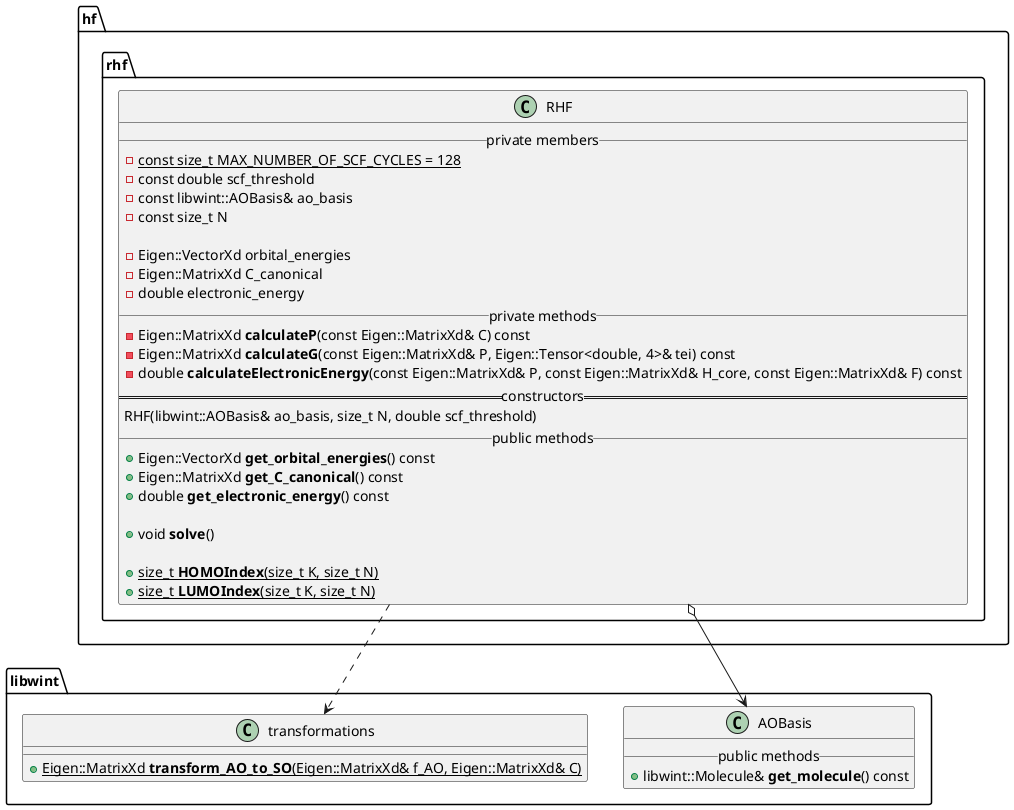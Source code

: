 @startuml


namespace libwint {

    class AOBasis {
        __ public methods __
            + libwint::Molecule& **get_molecule**() const
    }


    class transformations {
        + {static} Eigen::MatrixXd **transform_AO_to_SO**(Eigen::MatrixXd& f_AO, Eigen::MatrixXd& C)
    }

}


namespace hf {
    namespace rhf {

        class RHF {
            __ private members __
                - const size_t {static} MAX_NUMBER_OF_SCF_CYCLES = 128
                - const double scf_threshold
                - const libwint::AOBasis& ao_basis
                - const size_t N

                - Eigen::VectorXd orbital_energies
                - Eigen::MatrixXd C_canonical
                - double electronic_energy
            __ private methods __
                - Eigen::MatrixXd **calculateP**(const Eigen::MatrixXd& C) const
                - Eigen::MatrixXd **calculateG**(const Eigen::MatrixXd& P, Eigen::Tensor<double, 4>& tei) const
                - double **calculateElectronicEnergy**(const Eigen::MatrixXd& P, const Eigen::MatrixXd& H_core, const Eigen::MatrixXd& F) const
            == constructors ==
                RHF(libwint::AOBasis& ao_basis, size_t N, double scf_threshold)
            __ public methods __
                + Eigen::VectorXd **get_orbital_energies**() const
                + Eigen::MatrixXd **get_C_canonical**() const
                + double **get_electronic_energy**() const

                + void **solve**()

                + {static} size_t **HOMOIndex**(size_t K, size_t N)
                + {static} size_t **LUMOIndex**(size_t K, size_t N)
        }
    }
}



hf.rhf.RHF o--> libwint.AOBasis

hf.rhf.RHF ..> libwint.transformations

@enduml
